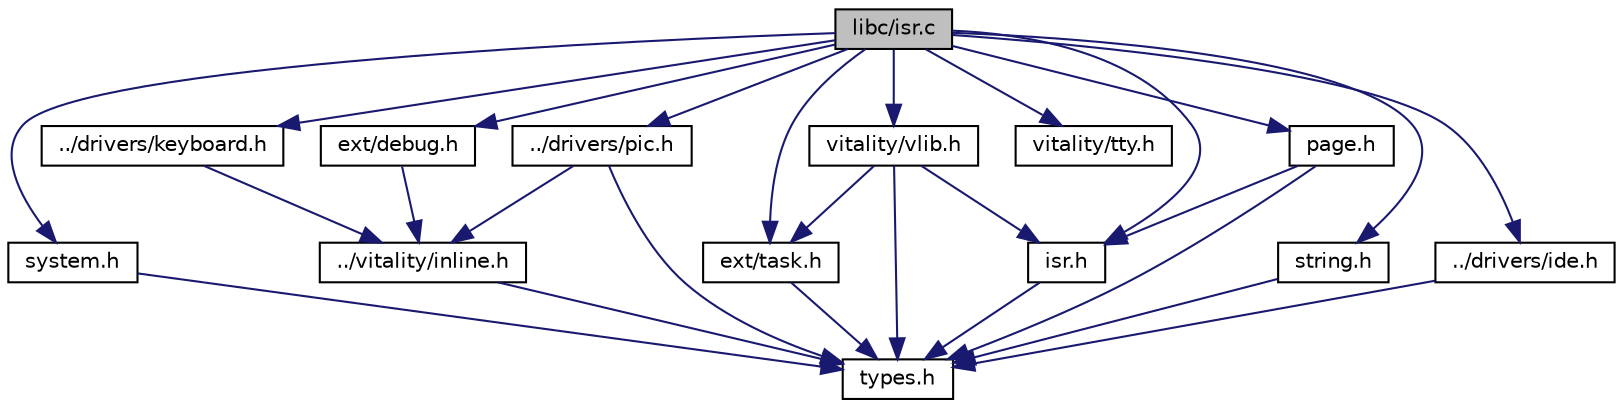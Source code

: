 digraph "libc/isr.c"
{
  edge [fontname="Helvetica",fontsize="10",labelfontname="Helvetica",labelfontsize="10"];
  node [fontname="Helvetica",fontsize="10",shape=record];
  Node0 [label="libc/isr.c",height=0.2,width=0.4,color="black", fillcolor="grey75", style="filled", fontcolor="black"];
  Node0 -> Node1 [color="midnightblue",fontsize="10",style="solid"];
  Node1 [label="isr.h",height=0.2,width=0.4,color="black", fillcolor="white", style="filled",URL="$a00104.html"];
  Node1 -> Node2 [color="midnightblue",fontsize="10",style="solid"];
  Node2 [label="types.h",height=0.2,width=0.4,color="black", fillcolor="white", style="filled",URL="$a00125.html"];
  Node0 -> Node3 [color="midnightblue",fontsize="10",style="solid"];
  Node3 [label="system.h",height=0.2,width=0.4,color="black", fillcolor="white", style="filled",URL="$a00122.html"];
  Node3 -> Node2 [color="midnightblue",fontsize="10",style="solid"];
  Node0 -> Node4 [color="midnightblue",fontsize="10",style="solid"];
  Node4 [label="ext/debug.h",height=0.2,width=0.4,color="black", fillcolor="white", style="filled",URL="$a00068.html"];
  Node4 -> Node5 [color="midnightblue",fontsize="10",style="solid"];
  Node5 [label="../vitality/inline.h",height=0.2,width=0.4,color="black", fillcolor="white", style="filled",URL="$a00140.html"];
  Node5 -> Node2 [color="midnightblue",fontsize="10",style="solid"];
  Node0 -> Node6 [color="midnightblue",fontsize="10",style="solid"];
  Node6 [label="../drivers/keyboard.h",height=0.2,width=0.4,color="black", fillcolor="white", style="filled",URL="$a00041.html"];
  Node6 -> Node5 [color="midnightblue",fontsize="10",style="solid"];
  Node0 -> Node7 [color="midnightblue",fontsize="10",style="solid"];
  Node7 [label="../drivers/pic.h",height=0.2,width=0.4,color="black", fillcolor="white", style="filled",URL="$a00047.html"];
  Node7 -> Node2 [color="midnightblue",fontsize="10",style="solid"];
  Node7 -> Node5 [color="midnightblue",fontsize="10",style="solid"];
  Node0 -> Node8 [color="midnightblue",fontsize="10",style="solid"];
  Node8 [label="ext/task.h",height=0.2,width=0.4,color="black", fillcolor="white", style="filled",URL="$a00080.html"];
  Node8 -> Node2 [color="midnightblue",fontsize="10",style="solid"];
  Node0 -> Node9 [color="midnightblue",fontsize="10",style="solid"];
  Node9 [label="vitality/tty.h",height=0.2,width=0.4,color="black", fillcolor="white", style="filled",URL="$a00152.html"];
  Node0 -> Node10 [color="midnightblue",fontsize="10",style="solid"];
  Node10 [label="string.h",height=0.2,width=0.4,color="black", fillcolor="white", style="filled",URL="$a00116.html"];
  Node10 -> Node2 [color="midnightblue",fontsize="10",style="solid"];
  Node0 -> Node11 [color="midnightblue",fontsize="10",style="solid"];
  Node11 [label="vitality/vlib.h",height=0.2,width=0.4,color="black", fillcolor="white", style="filled",URL="$a00170.html"];
  Node11 -> Node2 [color="midnightblue",fontsize="10",style="solid"];
  Node11 -> Node8 [color="midnightblue",fontsize="10",style="solid"];
  Node11 -> Node1 [color="midnightblue",fontsize="10",style="solid"];
  Node0 -> Node12 [color="midnightblue",fontsize="10",style="solid"];
  Node12 [label="page.h",height=0.2,width=0.4,color="black", fillcolor="white", style="filled",URL="$a00110.html"];
  Node12 -> Node1 [color="midnightblue",fontsize="10",style="solid"];
  Node12 -> Node2 [color="midnightblue",fontsize="10",style="solid"];
  Node0 -> Node13 [color="midnightblue",fontsize="10",style="solid"];
  Node13 [label="../drivers/ide.h",height=0.2,width=0.4,color="black", fillcolor="white", style="filled",URL="$a00035.html"];
  Node13 -> Node2 [color="midnightblue",fontsize="10",style="solid"];
}
